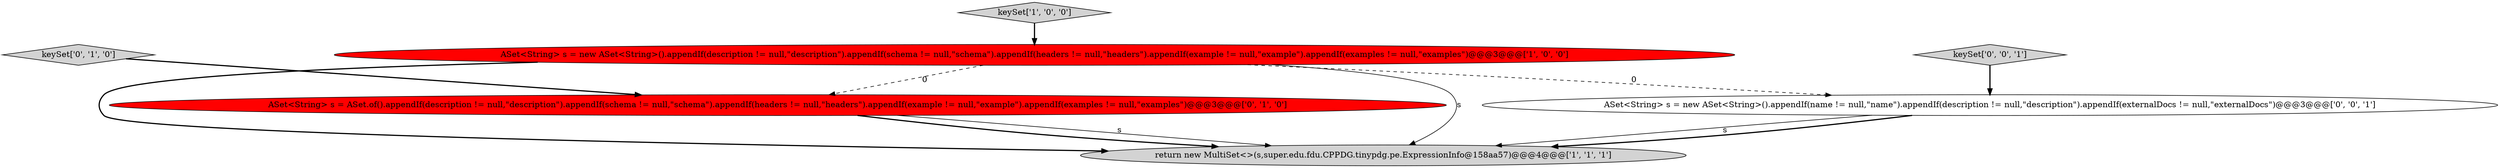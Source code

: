 digraph {
3 [style = filled, label = "keySet['0', '1', '0']", fillcolor = lightgray, shape = diamond image = "AAA0AAABBB2BBB"];
0 [style = filled, label = "return new MultiSet<>(s,super.edu.fdu.CPPDG.tinypdg.pe.ExpressionInfo@158aa57)@@@4@@@['1', '1', '1']", fillcolor = lightgray, shape = ellipse image = "AAA0AAABBB1BBB"];
1 [style = filled, label = "ASet<String> s = new ASet<String>().appendIf(description != null,\"description\").appendIf(schema != null,\"schema\").appendIf(headers != null,\"headers\").appendIf(example != null,\"example\").appendIf(examples != null,\"examples\")@@@3@@@['1', '0', '0']", fillcolor = red, shape = ellipse image = "AAA1AAABBB1BBB"];
4 [style = filled, label = "ASet<String> s = ASet.of().appendIf(description != null,\"description\").appendIf(schema != null,\"schema\").appendIf(headers != null,\"headers\").appendIf(example != null,\"example\").appendIf(examples != null,\"examples\")@@@3@@@['0', '1', '0']", fillcolor = red, shape = ellipse image = "AAA1AAABBB2BBB"];
6 [style = filled, label = "ASet<String> s = new ASet<String>().appendIf(name != null,\"name\").appendIf(description != null,\"description\").appendIf(externalDocs != null,\"externalDocs\")@@@3@@@['0', '0', '1']", fillcolor = white, shape = ellipse image = "AAA0AAABBB3BBB"];
5 [style = filled, label = "keySet['0', '0', '1']", fillcolor = lightgray, shape = diamond image = "AAA0AAABBB3BBB"];
2 [style = filled, label = "keySet['1', '0', '0']", fillcolor = lightgray, shape = diamond image = "AAA0AAABBB1BBB"];
4->0 [style = solid, label="s"];
6->0 [style = solid, label="s"];
1->4 [style = dashed, label="0"];
6->0 [style = bold, label=""];
1->0 [style = bold, label=""];
5->6 [style = bold, label=""];
3->4 [style = bold, label=""];
1->6 [style = dashed, label="0"];
1->0 [style = solid, label="s"];
2->1 [style = bold, label=""];
4->0 [style = bold, label=""];
}
